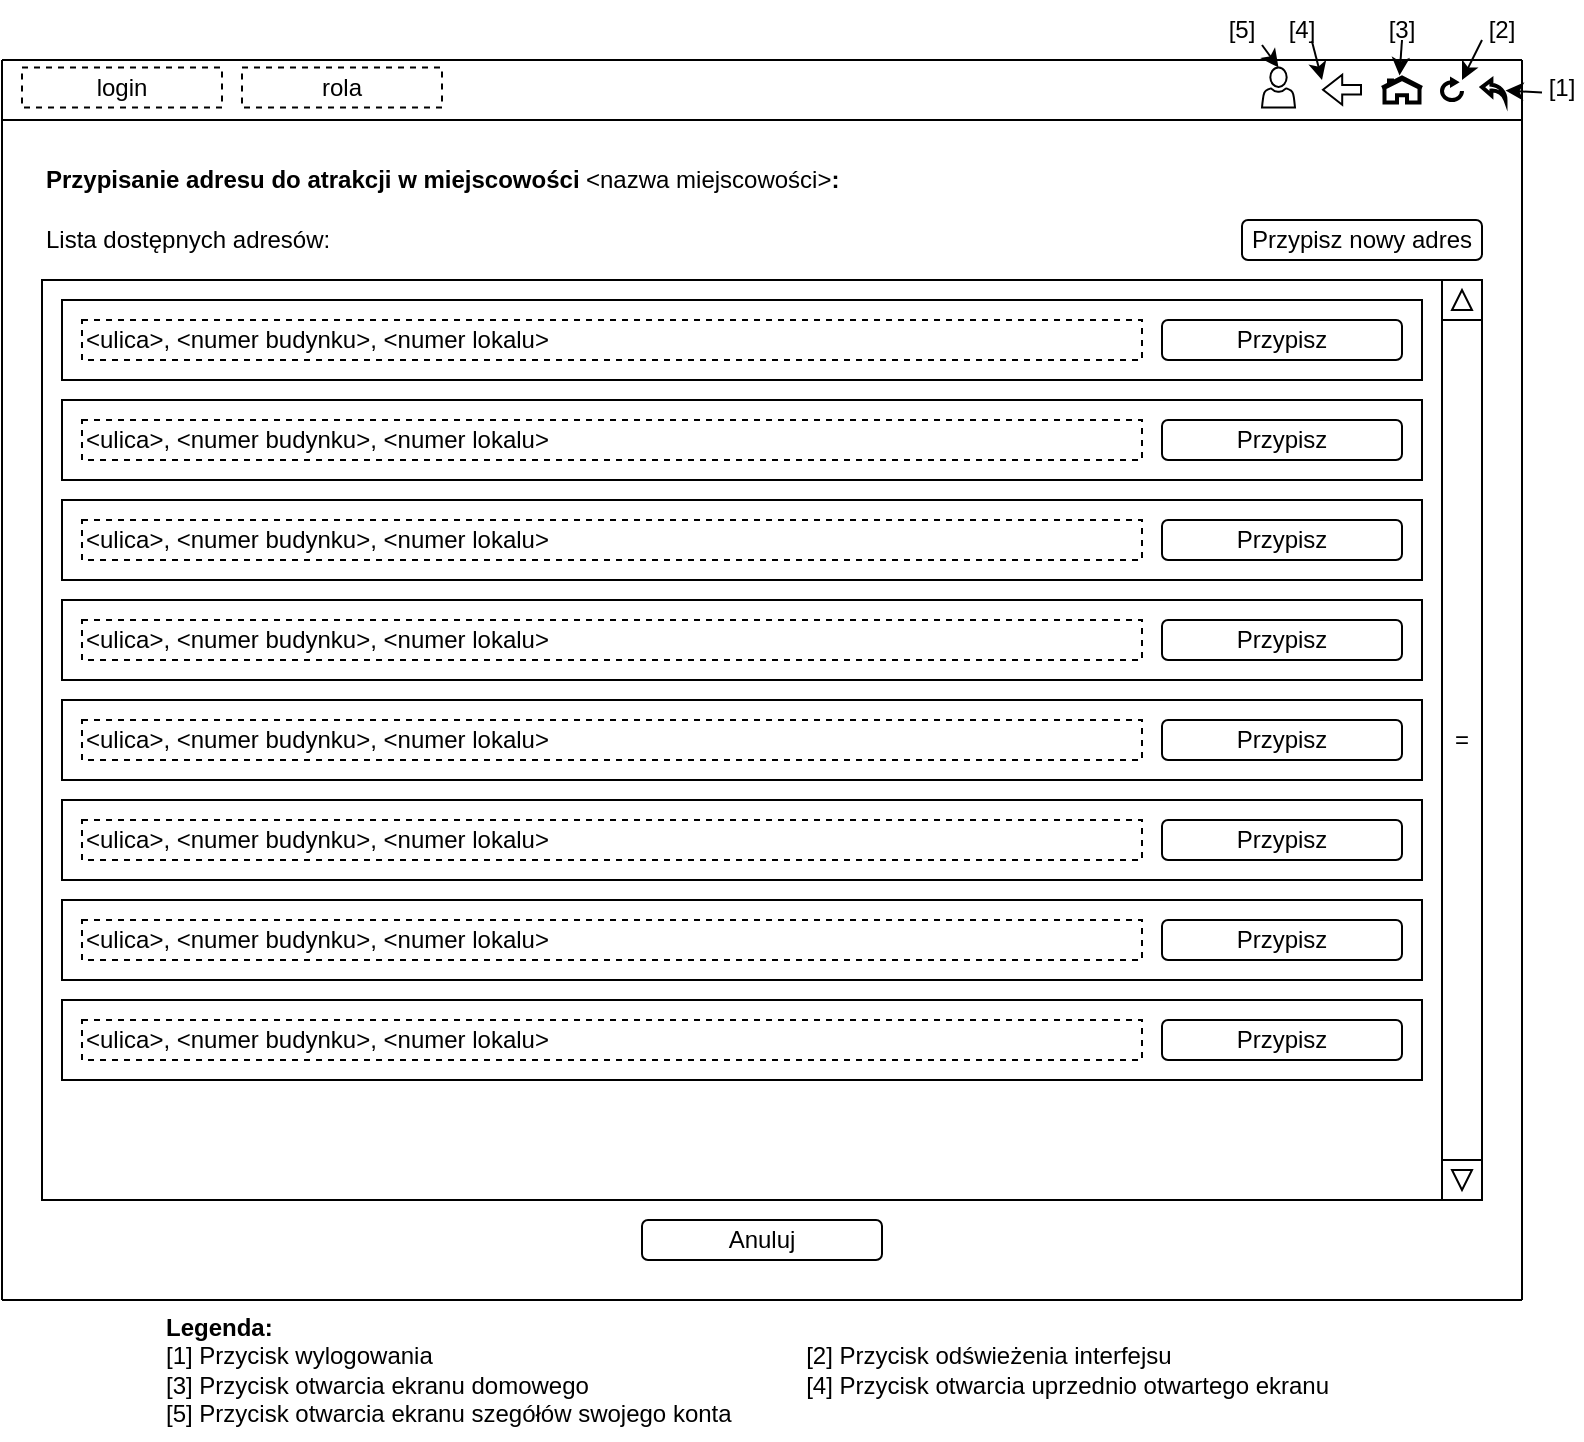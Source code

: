 <mxfile version="22.0.2" type="device">
  <diagram name="Strona-1" id="h2WLkj2qyGADKgaHyaSV">
    <mxGraphModel dx="1418" dy="828" grid="1" gridSize="10" guides="1" tooltips="1" connect="1" arrows="1" fold="1" page="1" pageScale="1" pageWidth="827" pageHeight="1169" math="0" shadow="0">
      <root>
        <mxCell id="0" />
        <mxCell id="1" parent="0" />
        <mxCell id="EYUodT9akqzmMVGfxFc3-4" value="" style="endArrow=none;html=1;rounded=0;" parent="1" edge="1">
          <mxGeometry width="50" height="50" relative="1" as="geometry">
            <mxPoint x="10" y="220" as="sourcePoint" />
            <mxPoint x="770" y="220" as="targetPoint" />
          </mxGeometry>
        </mxCell>
        <mxCell id="EYUodT9akqzmMVGfxFc3-5" value="" style="endArrow=none;html=1;rounded=0;" parent="1" edge="1">
          <mxGeometry width="50" height="50" relative="1" as="geometry">
            <mxPoint x="10" y="840" as="sourcePoint" />
            <mxPoint x="10" y="220" as="targetPoint" />
          </mxGeometry>
        </mxCell>
        <mxCell id="EYUodT9akqzmMVGfxFc3-6" value="" style="endArrow=none;html=1;rounded=0;" parent="1" edge="1">
          <mxGeometry width="50" height="50" relative="1" as="geometry">
            <mxPoint x="10" y="250" as="sourcePoint" />
            <mxPoint x="770" y="250" as="targetPoint" />
          </mxGeometry>
        </mxCell>
        <mxCell id="EYUodT9akqzmMVGfxFc3-13" value="" style="endArrow=none;html=1;rounded=0;" parent="1" edge="1">
          <mxGeometry width="50" height="50" relative="1" as="geometry">
            <mxPoint x="770" y="840" as="sourcePoint" />
            <mxPoint x="770" y="220" as="targetPoint" />
          </mxGeometry>
        </mxCell>
        <mxCell id="EYUodT9akqzmMVGfxFc3-34" value="" style="endArrow=none;html=1;rounded=0;fontFamily=Helvetica;fontSize=12;fontColor=default;" parent="1" edge="1">
          <mxGeometry width="50" height="50" relative="1" as="geometry">
            <mxPoint x="10" y="840" as="sourcePoint" />
            <mxPoint x="770" y="840" as="targetPoint" />
          </mxGeometry>
        </mxCell>
        <mxCell id="DOHr0hYEis4pRiLcCh-8-1" value="login" style="rounded=0;whiteSpace=wrap;html=1;dashed=1;" parent="1" vertex="1">
          <mxGeometry x="20" y="223.75" width="100" height="20" as="geometry" />
        </mxCell>
        <mxCell id="DOHr0hYEis4pRiLcCh-8-2" value="rola" style="rounded=0;whiteSpace=wrap;html=1;dashed=1;" parent="1" vertex="1">
          <mxGeometry x="130" y="223.75" width="100" height="20" as="geometry" />
        </mxCell>
        <mxCell id="qdX5j7-EQqceirbTKG9q-1" value="Przypisanie adresu do atrakcji w miejscowości&amp;nbsp;" style="text;html=1;strokeColor=none;fillColor=none;align=left;verticalAlign=middle;whiteSpace=wrap;rounded=0;fontStyle=1;dashed=1;" parent="1" vertex="1">
          <mxGeometry x="30" y="270" width="720" height="20" as="geometry" />
        </mxCell>
        <mxCell id="T_iTTgx06haUHR_iTa-R-1" value="=" style="rounded=0;whiteSpace=wrap;html=1;" parent="1" vertex="1">
          <mxGeometry x="730" y="350" width="20" height="420" as="geometry" />
        </mxCell>
        <mxCell id="T_iTTgx06haUHR_iTa-R-2" value="" style="whiteSpace=wrap;html=1;aspect=fixed;" parent="1" vertex="1">
          <mxGeometry x="730" y="330" width="20" height="20" as="geometry" />
        </mxCell>
        <mxCell id="T_iTTgx06haUHR_iTa-R-3" value="" style="triangle;whiteSpace=wrap;html=1;rotation=-90;" parent="1" vertex="1">
          <mxGeometry x="735" y="335" width="10" height="10" as="geometry" />
        </mxCell>
        <mxCell id="T_iTTgx06haUHR_iTa-R-4" value="" style="whiteSpace=wrap;html=1;aspect=fixed;" parent="1" vertex="1">
          <mxGeometry x="730" y="770" width="20" height="20" as="geometry" />
        </mxCell>
        <mxCell id="T_iTTgx06haUHR_iTa-R-5" value="" style="triangle;whiteSpace=wrap;html=1;rotation=90;" parent="1" vertex="1">
          <mxGeometry x="735" y="775" width="10" height="10" as="geometry" />
        </mxCell>
        <mxCell id="vj2doSW4zZvvi4BzWX74-2" value="" style="rounded=0;whiteSpace=wrap;html=1;" parent="1" vertex="1">
          <mxGeometry x="30" y="330" width="700" height="460" as="geometry" />
        </mxCell>
        <mxCell id="vj2doSW4zZvvi4BzWX74-13" value="Anuluj" style="rounded=1;whiteSpace=wrap;html=1;" parent="1" vertex="1">
          <mxGeometry x="330" y="800" width="120" height="20" as="geometry" />
        </mxCell>
        <mxCell id="GUYCgU8NALELzFVBU1nG-1" value="" style="rounded=0;whiteSpace=wrap;html=1;" parent="1" vertex="1">
          <mxGeometry x="40" y="340" width="680" height="40" as="geometry" />
        </mxCell>
        <mxCell id="GUYCgU8NALELzFVBU1nG-2" value="&amp;lt;ulica&amp;gt;, &amp;lt;numer budynku&amp;gt;, &amp;lt;numer lokalu&amp;gt;" style="text;html=1;strokeColor=default;fillColor=none;align=left;verticalAlign=middle;whiteSpace=wrap;rounded=0;fontStyle=0;dashed=1;" parent="1" vertex="1">
          <mxGeometry x="50" y="350" width="530" height="20" as="geometry" />
        </mxCell>
        <mxCell id="GUYCgU8NALELzFVBU1nG-5" value="Przypisz" style="rounded=1;whiteSpace=wrap;html=1;" parent="1" vertex="1">
          <mxGeometry x="590" y="350" width="120" height="20" as="geometry" />
        </mxCell>
        <mxCell id="U9gGoM0bNwYF94zd76Wc-1" value="&amp;lt;nazwa miejscowości&amp;gt;&lt;b&gt;:&lt;/b&gt;" style="text;html=1;strokeColor=none;fillColor=none;align=left;verticalAlign=middle;whiteSpace=wrap;rounded=0;" parent="1" vertex="1">
          <mxGeometry x="300" y="270" width="450" height="20" as="geometry" />
        </mxCell>
        <mxCell id="U9gGoM0bNwYF94zd76Wc-3" value="Lista dostępnych adresów:" style="text;html=1;strokeColor=none;fillColor=none;align=left;verticalAlign=middle;whiteSpace=wrap;rounded=0;" parent="1" vertex="1">
          <mxGeometry x="30" y="300" width="160" height="20" as="geometry" />
        </mxCell>
        <mxCell id="U9gGoM0bNwYF94zd76Wc-4" value="Przypisz nowy adres" style="rounded=1;whiteSpace=wrap;html=1;" parent="1" vertex="1">
          <mxGeometry x="630" y="300" width="120" height="20" as="geometry" />
        </mxCell>
        <mxCell id="U9gGoM0bNwYF94zd76Wc-5" value="" style="rounded=0;whiteSpace=wrap;html=1;" parent="1" vertex="1">
          <mxGeometry x="40" y="390" width="680" height="40" as="geometry" />
        </mxCell>
        <mxCell id="U9gGoM0bNwYF94zd76Wc-6" value="&amp;lt;ulica&amp;gt;, &amp;lt;numer budynku&amp;gt;, &amp;lt;numer lokalu&amp;gt;" style="text;html=1;strokeColor=default;fillColor=none;align=left;verticalAlign=middle;whiteSpace=wrap;rounded=0;fontStyle=0;dashed=1;" parent="1" vertex="1">
          <mxGeometry x="50" y="400" width="530" height="20" as="geometry" />
        </mxCell>
        <mxCell id="U9gGoM0bNwYF94zd76Wc-7" value="Przypisz" style="rounded=1;whiteSpace=wrap;html=1;" parent="1" vertex="1">
          <mxGeometry x="590" y="400" width="120" height="20" as="geometry" />
        </mxCell>
        <mxCell id="U9gGoM0bNwYF94zd76Wc-8" value="" style="rounded=0;whiteSpace=wrap;html=1;" parent="1" vertex="1">
          <mxGeometry x="40" y="440" width="680" height="40" as="geometry" />
        </mxCell>
        <mxCell id="U9gGoM0bNwYF94zd76Wc-9" value="&amp;lt;ulica&amp;gt;, &amp;lt;numer budynku&amp;gt;, &amp;lt;numer lokalu&amp;gt;" style="text;html=1;strokeColor=default;fillColor=none;align=left;verticalAlign=middle;whiteSpace=wrap;rounded=0;fontStyle=0;dashed=1;" parent="1" vertex="1">
          <mxGeometry x="50" y="450" width="530" height="20" as="geometry" />
        </mxCell>
        <mxCell id="U9gGoM0bNwYF94zd76Wc-10" value="Przypisz" style="rounded=1;whiteSpace=wrap;html=1;" parent="1" vertex="1">
          <mxGeometry x="590" y="450" width="120" height="20" as="geometry" />
        </mxCell>
        <mxCell id="U9gGoM0bNwYF94zd76Wc-11" value="" style="rounded=0;whiteSpace=wrap;html=1;" parent="1" vertex="1">
          <mxGeometry x="40" y="490" width="680" height="40" as="geometry" />
        </mxCell>
        <mxCell id="U9gGoM0bNwYF94zd76Wc-12" value="&amp;lt;ulica&amp;gt;, &amp;lt;numer budynku&amp;gt;, &amp;lt;numer lokalu&amp;gt;" style="text;html=1;strokeColor=default;fillColor=none;align=left;verticalAlign=middle;whiteSpace=wrap;rounded=0;fontStyle=0;dashed=1;" parent="1" vertex="1">
          <mxGeometry x="50" y="500" width="530" height="20" as="geometry" />
        </mxCell>
        <mxCell id="U9gGoM0bNwYF94zd76Wc-13" value="Przypisz" style="rounded=1;whiteSpace=wrap;html=1;" parent="1" vertex="1">
          <mxGeometry x="590" y="500" width="120" height="20" as="geometry" />
        </mxCell>
        <mxCell id="U9gGoM0bNwYF94zd76Wc-14" value="" style="rounded=0;whiteSpace=wrap;html=1;" parent="1" vertex="1">
          <mxGeometry x="40" y="540" width="680" height="40" as="geometry" />
        </mxCell>
        <mxCell id="U9gGoM0bNwYF94zd76Wc-15" value="&amp;lt;ulica&amp;gt;, &amp;lt;numer budynku&amp;gt;, &amp;lt;numer lokalu&amp;gt;" style="text;html=1;strokeColor=default;fillColor=none;align=left;verticalAlign=middle;whiteSpace=wrap;rounded=0;fontStyle=0;dashed=1;" parent="1" vertex="1">
          <mxGeometry x="50" y="550" width="530" height="20" as="geometry" />
        </mxCell>
        <mxCell id="U9gGoM0bNwYF94zd76Wc-16" value="Przypisz" style="rounded=1;whiteSpace=wrap;html=1;" parent="1" vertex="1">
          <mxGeometry x="590" y="550" width="120" height="20" as="geometry" />
        </mxCell>
        <mxCell id="U9gGoM0bNwYF94zd76Wc-17" value="" style="rounded=0;whiteSpace=wrap;html=1;" parent="1" vertex="1">
          <mxGeometry x="40" y="590" width="680" height="40" as="geometry" />
        </mxCell>
        <mxCell id="U9gGoM0bNwYF94zd76Wc-18" value="&amp;lt;ulica&amp;gt;, &amp;lt;numer budynku&amp;gt;, &amp;lt;numer lokalu&amp;gt;" style="text;html=1;strokeColor=default;fillColor=none;align=left;verticalAlign=middle;whiteSpace=wrap;rounded=0;fontStyle=0;dashed=1;" parent="1" vertex="1">
          <mxGeometry x="50" y="600" width="530" height="20" as="geometry" />
        </mxCell>
        <mxCell id="U9gGoM0bNwYF94zd76Wc-19" value="Przypisz" style="rounded=1;whiteSpace=wrap;html=1;" parent="1" vertex="1">
          <mxGeometry x="590" y="600" width="120" height="20" as="geometry" />
        </mxCell>
        <mxCell id="U9gGoM0bNwYF94zd76Wc-20" value="" style="rounded=0;whiteSpace=wrap;html=1;" parent="1" vertex="1">
          <mxGeometry x="40" y="640" width="680" height="40" as="geometry" />
        </mxCell>
        <mxCell id="U9gGoM0bNwYF94zd76Wc-21" value="&amp;lt;ulica&amp;gt;, &amp;lt;numer budynku&amp;gt;, &amp;lt;numer lokalu&amp;gt;" style="text;html=1;strokeColor=default;fillColor=none;align=left;verticalAlign=middle;whiteSpace=wrap;rounded=0;fontStyle=0;dashed=1;" parent="1" vertex="1">
          <mxGeometry x="50" y="650" width="530" height="20" as="geometry" />
        </mxCell>
        <mxCell id="U9gGoM0bNwYF94zd76Wc-22" value="Przypisz" style="rounded=1;whiteSpace=wrap;html=1;" parent="1" vertex="1">
          <mxGeometry x="590" y="650" width="120" height="20" as="geometry" />
        </mxCell>
        <mxCell id="U9gGoM0bNwYF94zd76Wc-23" value="" style="rounded=0;whiteSpace=wrap;html=1;" parent="1" vertex="1">
          <mxGeometry x="40" y="690" width="680" height="40" as="geometry" />
        </mxCell>
        <mxCell id="U9gGoM0bNwYF94zd76Wc-24" value="&amp;lt;ulica&amp;gt;, &amp;lt;numer budynku&amp;gt;, &amp;lt;numer lokalu&amp;gt;" style="text;html=1;strokeColor=default;fillColor=none;align=left;verticalAlign=middle;whiteSpace=wrap;rounded=0;fontStyle=0;dashed=1;" parent="1" vertex="1">
          <mxGeometry x="50" y="700" width="530" height="20" as="geometry" />
        </mxCell>
        <mxCell id="U9gGoM0bNwYF94zd76Wc-25" value="Przypisz" style="rounded=1;whiteSpace=wrap;html=1;" parent="1" vertex="1">
          <mxGeometry x="590" y="700" width="120" height="20" as="geometry" />
        </mxCell>
        <mxCell id="YFK5u8QG0hOg03-I0hEc-2" value="" style="html=1;verticalLabelPosition=bottom;align=center;labelBackgroundColor=#ffffff;verticalAlign=top;strokeWidth=2;shadow=0;dashed=0;shape=mxgraph.ios7.icons.home;" parent="1" vertex="1">
          <mxGeometry x="700" y="228.75" width="20" height="12.5" as="geometry" />
        </mxCell>
        <mxCell id="YFK5u8QG0hOg03-I0hEc-3" value="" style="html=1;verticalLabelPosition=bottom;align=center;labelBackgroundColor=#ffffff;verticalAlign=top;strokeWidth=2;shadow=0;dashed=0;shape=mxgraph.ios7.icons.back;fontFamily=Helvetica;fontSize=12;" parent="1" vertex="1">
          <mxGeometry x="750" y="230" width="11.76" height="10" as="geometry" />
        </mxCell>
        <mxCell id="YFK5u8QG0hOg03-I0hEc-4" value="" style="html=1;verticalLabelPosition=bottom;align=center;labelBackgroundColor=#ffffff;verticalAlign=top;strokeWidth=2;shadow=0;dashed=0;shape=mxgraph.ios7.icons.reload;fontFamily=Helvetica;fontSize=12;" parent="1" vertex="1">
          <mxGeometry x="730" y="230" width="10" height="10" as="geometry" />
        </mxCell>
        <mxCell id="YFK5u8QG0hOg03-I0hEc-5" value="[1]" style="text;html=1;strokeColor=none;fillColor=none;align=center;verticalAlign=middle;whiteSpace=wrap;rounded=0;fontSize=12;fontFamily=Helvetica;fontColor=default;" parent="1" vertex="1">
          <mxGeometry x="780" y="228.75" width="20" height="10" as="geometry" />
        </mxCell>
        <mxCell id="YFK5u8QG0hOg03-I0hEc-6" value="" style="endArrow=classic;html=1;rounded=0;fontFamily=Helvetica;fontSize=12;fontColor=default;exitX=0;exitY=0.75;exitDx=0;exitDy=0;" parent="1" source="YFK5u8QG0hOg03-I0hEc-5" target="YFK5u8QG0hOg03-I0hEc-3" edge="1">
          <mxGeometry width="50" height="50" relative="1" as="geometry">
            <mxPoint x="700" y="200" as="sourcePoint" />
            <mxPoint x="750" y="150" as="targetPoint" />
          </mxGeometry>
        </mxCell>
        <mxCell id="YFK5u8QG0hOg03-I0hEc-7" value="" style="shape=flexArrow;endArrow=classic;html=1;rounded=0;fontFamily=Helvetica;fontSize=12;fontColor=default;startWidth=9.302;endWidth=9.302;startSize=5.426;endSize=2.867;width=4.651;" parent="1" edge="1">
          <mxGeometry width="50" height="50" relative="1" as="geometry">
            <mxPoint x="690" y="234.88" as="sourcePoint" />
            <mxPoint x="670" y="234.88" as="targetPoint" />
          </mxGeometry>
        </mxCell>
        <mxCell id="YFK5u8QG0hOg03-I0hEc-8" value="[2]" style="text;html=1;strokeColor=none;fillColor=none;align=center;verticalAlign=middle;whiteSpace=wrap;rounded=0;fontSize=12;fontFamily=Helvetica;fontColor=default;" parent="1" vertex="1">
          <mxGeometry x="740" y="200" width="40" height="10" as="geometry" />
        </mxCell>
        <mxCell id="YFK5u8QG0hOg03-I0hEc-9" value="" style="endArrow=classic;html=1;rounded=0;fontFamily=Helvetica;fontSize=12;fontColor=default;exitX=0.25;exitY=1;exitDx=0;exitDy=0;entryX=1;entryY=0;entryDx=0;entryDy=0;entryPerimeter=0;" parent="1" source="YFK5u8QG0hOg03-I0hEc-8" target="YFK5u8QG0hOg03-I0hEc-4" edge="1">
          <mxGeometry width="50" height="50" relative="1" as="geometry">
            <mxPoint x="690" y="230" as="sourcePoint" />
            <mxPoint x="740" y="180" as="targetPoint" />
          </mxGeometry>
        </mxCell>
        <mxCell id="YFK5u8QG0hOg03-I0hEc-10" value="[3]" style="text;html=1;strokeColor=none;fillColor=none;align=center;verticalAlign=middle;whiteSpace=wrap;rounded=0;fontSize=12;fontFamily=Helvetica;fontColor=default;" parent="1" vertex="1">
          <mxGeometry x="700" y="200" width="20" height="10" as="geometry" />
        </mxCell>
        <mxCell id="YFK5u8QG0hOg03-I0hEc-11" value="" style="endArrow=classic;html=1;rounded=0;fontFamily=Helvetica;fontSize=12;fontColor=default;entryX=0.437;entryY=-0.082;entryDx=0;entryDy=0;entryPerimeter=0;exitX=0.5;exitY=1;exitDx=0;exitDy=0;" parent="1" source="YFK5u8QG0hOg03-I0hEc-10" target="YFK5u8QG0hOg03-I0hEc-2" edge="1">
          <mxGeometry width="50" height="50" relative="1" as="geometry">
            <mxPoint x="720" y="160" as="sourcePoint" />
            <mxPoint x="710" y="170" as="targetPoint" />
          </mxGeometry>
        </mxCell>
        <mxCell id="YFK5u8QG0hOg03-I0hEc-12" value="[4]" style="text;html=1;strokeColor=none;fillColor=none;align=center;verticalAlign=middle;whiteSpace=wrap;rounded=0;fontSize=12;fontFamily=Helvetica;fontColor=default;" parent="1" vertex="1">
          <mxGeometry x="650" y="200" width="20" height="10" as="geometry" />
        </mxCell>
        <mxCell id="YFK5u8QG0hOg03-I0hEc-13" value="" style="endArrow=classic;html=1;rounded=0;fontFamily=Helvetica;fontSize=12;fontColor=default;exitX=0.748;exitY=1.065;exitDx=0;exitDy=0;exitPerimeter=0;" parent="1" source="YFK5u8QG0hOg03-I0hEc-12" edge="1">
          <mxGeometry width="50" height="50" relative="1" as="geometry">
            <mxPoint x="630" y="230" as="sourcePoint" />
            <mxPoint x="670" y="230" as="targetPoint" />
          </mxGeometry>
        </mxCell>
        <mxCell id="YFK5u8QG0hOg03-I0hEc-14" value="" style="sketch=0;pointerEvents=1;shadow=0;dashed=0;html=1;labelPosition=center;verticalLabelPosition=bottom;verticalAlign=top;align=center;shape=mxgraph.mscae.intune.account_portal" parent="1" vertex="1">
          <mxGeometry x="640" y="223.75" width="16.5" height="20" as="geometry" />
        </mxCell>
        <mxCell id="YFK5u8QG0hOg03-I0hEc-15" value="[5]" style="text;html=1;strokeColor=none;fillColor=none;align=center;verticalAlign=middle;whiteSpace=wrap;rounded=0;" parent="1" vertex="1">
          <mxGeometry x="620" y="190" width="20" height="30" as="geometry" />
        </mxCell>
        <mxCell id="YFK5u8QG0hOg03-I0hEc-16" value="" style="endArrow=classic;html=1;rounded=0;exitX=1;exitY=0.75;exitDx=0;exitDy=0;entryX=0.5;entryY=0;entryDx=0;entryDy=0;entryPerimeter=0;" parent="1" source="YFK5u8QG0hOg03-I0hEc-15" target="YFK5u8QG0hOg03-I0hEc-14" edge="1">
          <mxGeometry width="50" height="50" relative="1" as="geometry">
            <mxPoint x="590" y="240" as="sourcePoint" />
            <mxPoint x="640" y="190" as="targetPoint" />
          </mxGeometry>
        </mxCell>
        <mxCell id="YFK5u8QG0hOg03-I0hEc-17" value="&lt;b&gt;Legenda:&lt;/b&gt;&lt;br&gt;[1] Przycisk wylogowania&lt;span style=&quot;white-space: pre;&quot;&gt;&#x9;&lt;/span&gt;&lt;span style=&quot;white-space: pre;&quot;&gt;&#x9;&lt;span style=&quot;white-space: pre;&quot;&gt;&#x9;&lt;/span&gt;&lt;span style=&quot;white-space: pre;&quot;&gt;&#x9;&lt;span style=&quot;white-space: pre;&quot;&gt;&#x9;&lt;/span&gt;&lt;span style=&quot;white-space: pre;&quot;&gt;&#x9;&lt;span style=&quot;white-space: pre;&quot;&gt;&#x9;&lt;/span&gt;&lt;/span&gt;&lt;/span&gt;&lt;/span&gt;[2] Przycisk odświeżenia interfejsu&lt;br&gt;[3] Przycisk otwarcia ekranu domowego&lt;span style=&quot;white-space: pre;&quot;&gt;&#x9;&lt;/span&gt;&lt;span style=&quot;white-space: pre;&quot;&gt;&#x9;&lt;span style=&quot;white-space: pre;&quot;&gt;&#x9;&lt;/span&gt;&lt;span style=&quot;white-space: pre;&quot;&gt;&#x9;&lt;/span&gt;&lt;span style=&quot;white-space: pre;&quot;&gt;&#x9;&lt;/span&gt;&lt;/span&gt;[4] Przycisk otwarcia uprzednio otwartego ekranu&lt;br&gt;[5] Przycisk otwarcia ekranu szegółów swojego konta&lt;span style=&quot;white-space: pre;&quot;&gt;&#x9;&lt;/span&gt;&lt;span style=&quot;white-space: pre;&quot;&gt;&#x9;&lt;/span&gt;" style="text;html=1;align=left;verticalAlign=middle;resizable=0;points=[];autosize=1;strokeColor=none;fillColor=none;dashed=1;" parent="1" vertex="1">
          <mxGeometry x="90" y="840" width="610" height="70" as="geometry" />
        </mxCell>
      </root>
    </mxGraphModel>
  </diagram>
</mxfile>
